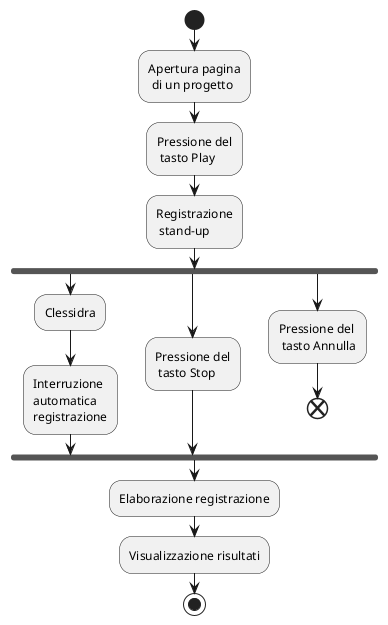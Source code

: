 @startuml

start
:Apertura pagina\n di un progetto;
:Pressione del\n tasto Play;
:Registrazione\n stand-up;
fork
:Clessidra;
:Interruzione\nautomatica\nregistrazione;
fork again
:Pressione del\n tasto Stop;
fork again
:Pressione del\n tasto Annulla;
end
end fork
:Elaborazione registrazione;
:Visualizzazione risultati;
stop

@enduml

"Clessidra"-->"Interruzione automatica registrazione"
"Interruzione automatica registrazione"-->===A2===
===A2===-->(*)
